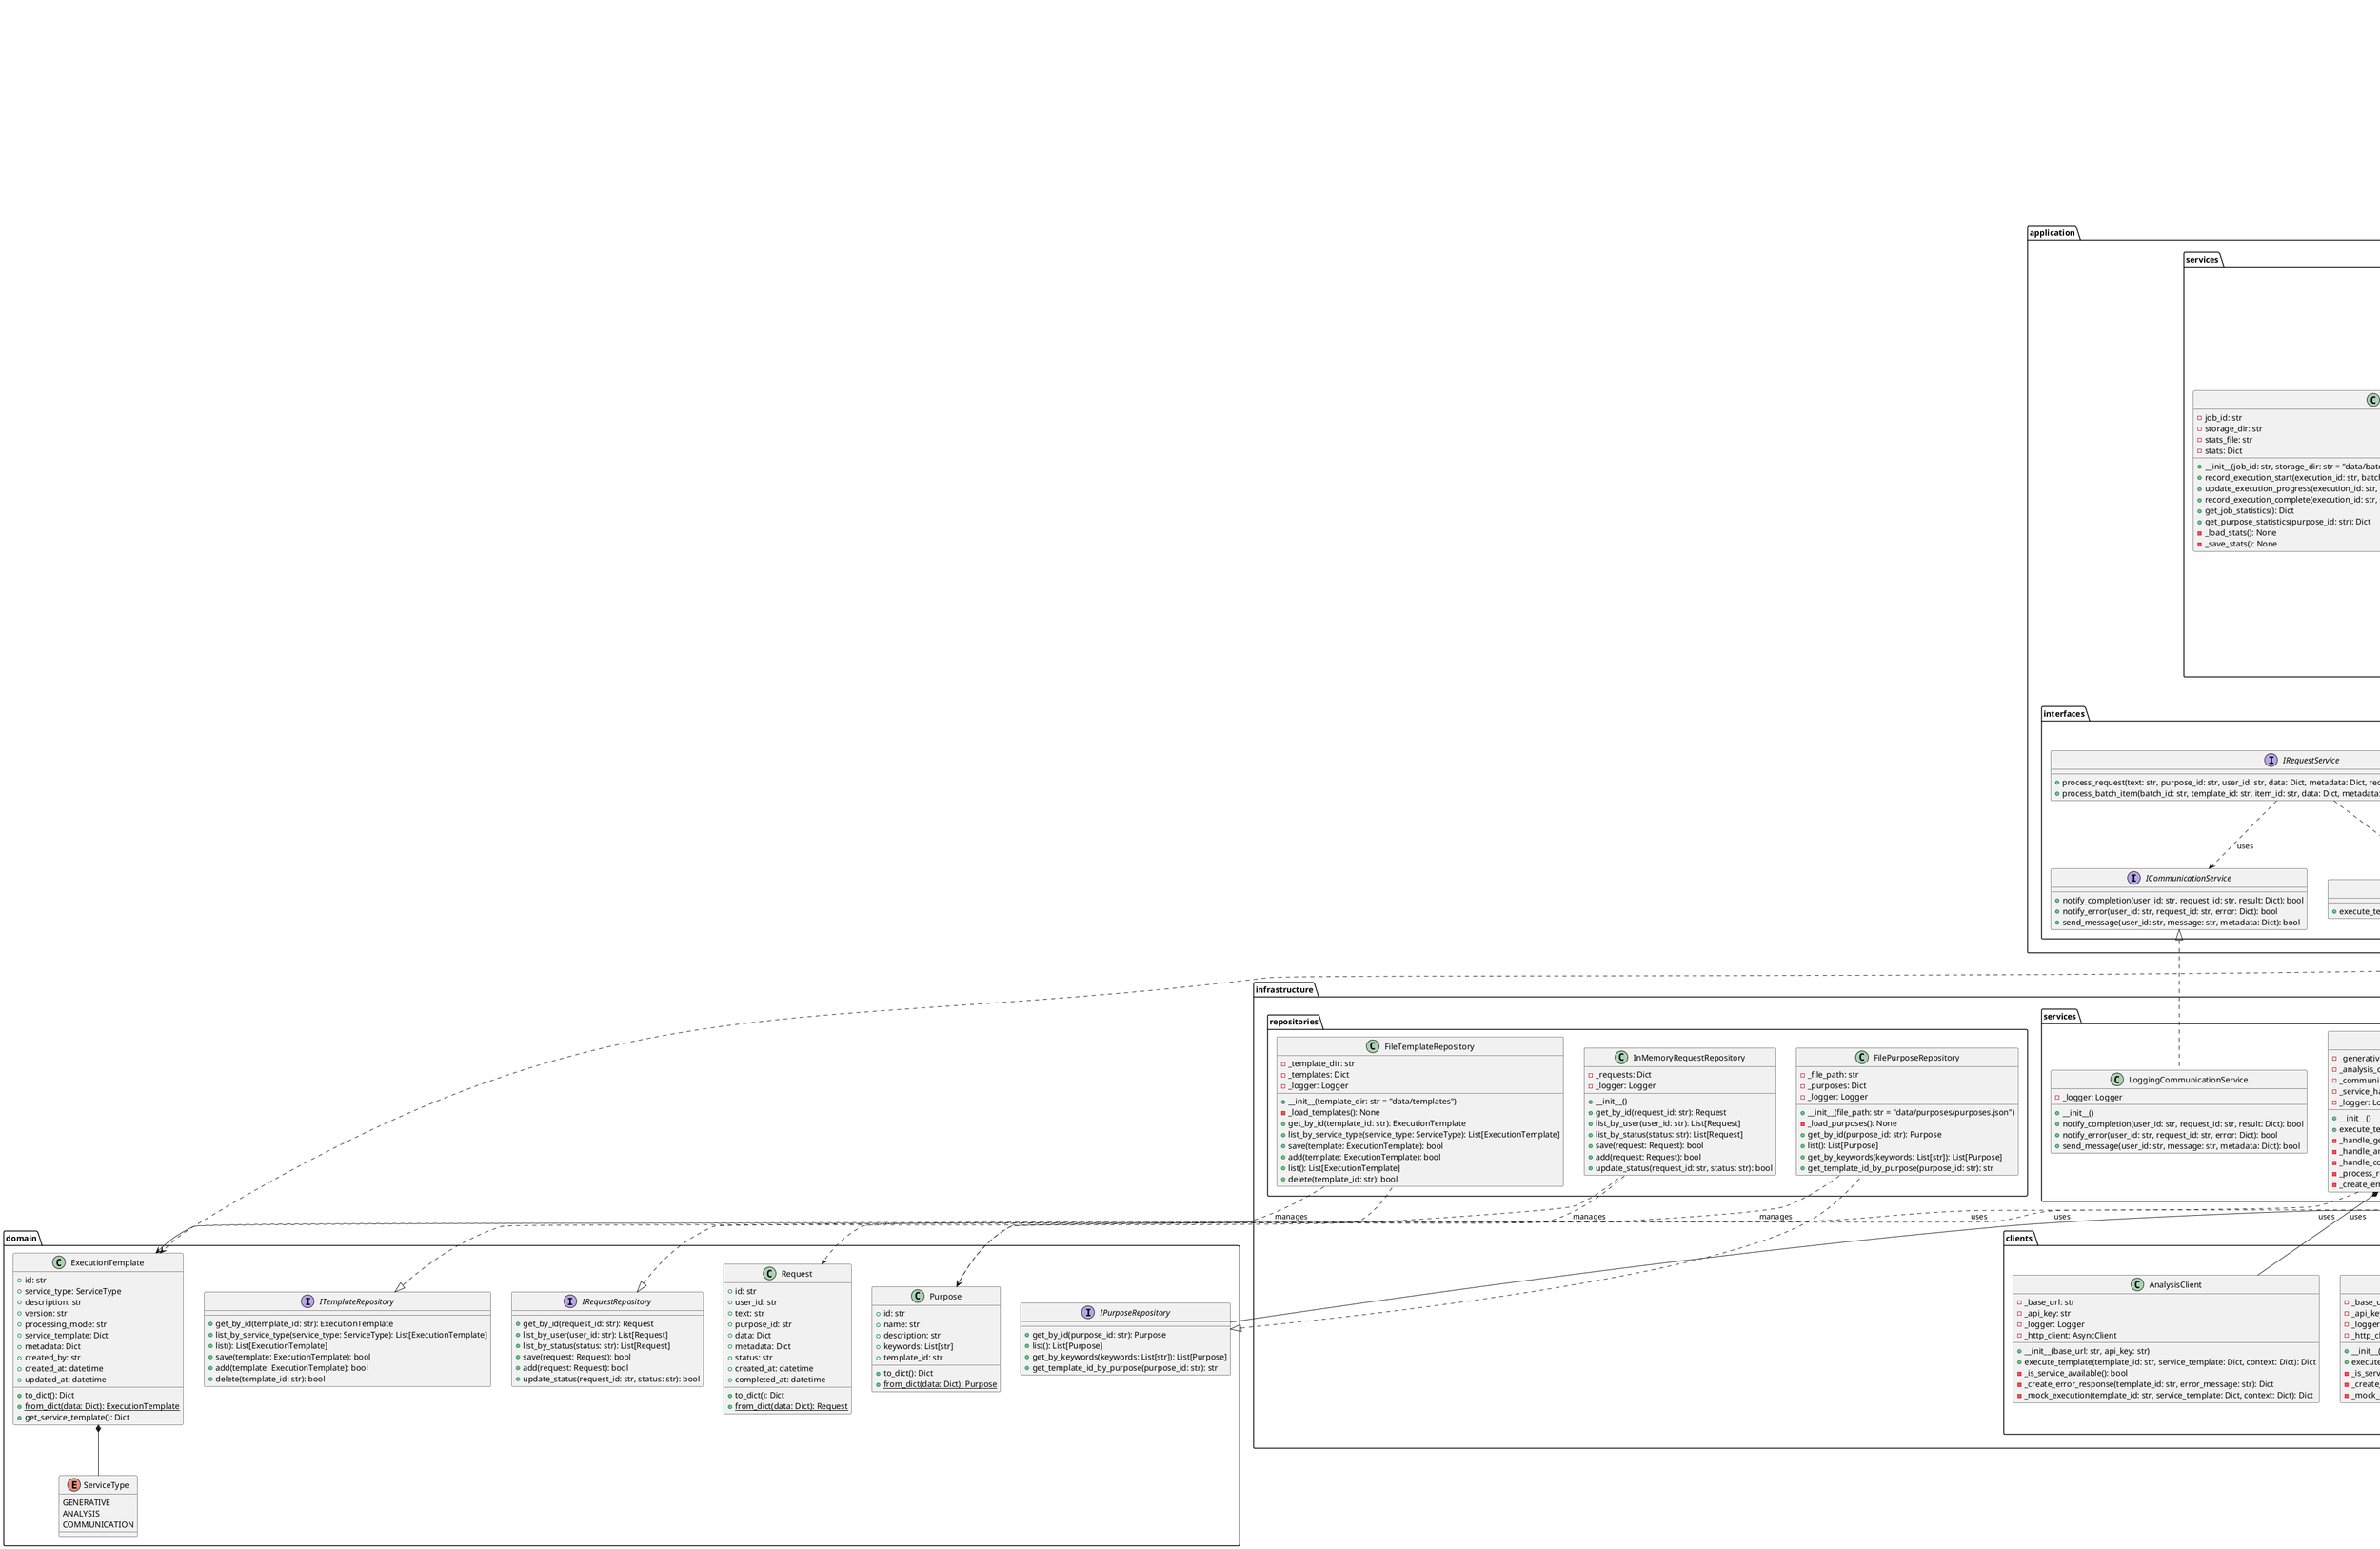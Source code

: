 @startuml Core Interfaces and Classes

' Define interfaces and classes
namespace domain {
    enum ServiceType {
        GENERATIVE
        ANALYSIS
        COMMUNICATION
    }
    
    class ExecutionTemplate {
        +id: str
        +service_type: ServiceType
        +description: str
        +version: str
        +processing_mode: str
        +service_template: Dict
        +metadata: Dict
        +created_by: str
        +created_at: datetime
        +updated_at: datetime
        +to_dict(): Dict
        +{static} from_dict(data: Dict): ExecutionTemplate
        +get_service_template(): Dict
    }
    
    class Purpose {
        +id: str
        +name: str
        +description: str
        +keywords: List[str]
        +template_id: str
        +to_dict(): Dict
        +{static} from_dict(data: Dict): Purpose
    }
    
    class Request {
        +id: str
        +user_id: str
        +text: str
        +purpose_id: str
        +data: Dict
        +metadata: Dict
        +status: str
        +created_at: datetime
        +completed_at: datetime
        +to_dict(): Dict
        +{static} from_dict(data: Dict): Request
    }
    
    interface ITemplateRepository {
        +get_by_id(template_id: str): ExecutionTemplate
        +list_by_service_type(service_type: ServiceType): List[ExecutionTemplate]
        +list(): List[ExecutionTemplate]
        +save(template: ExecutionTemplate): bool
        +add(template: ExecutionTemplate): bool
        +delete(template_id: str): bool
    }
    
    interface IRequestRepository {
        +get_by_id(request_id: str): Request
        +list_by_user(user_id: str): List[Request]
        +list_by_status(status: str): List[Request]
        +save(request: Request): bool
        +add(request: Request): bool
        +update_status(request_id: str, status: str): bool
    }
    
    interface IPurposeRepository {
        +get_by_id(purpose_id: str): Purpose
        +list(): List[Purpose]
        +get_by_keywords(keywords: List[str]): List[Purpose]
        +get_template_id_by_purpose(purpose_id: str): str
    }
}

namespace application.interfaces {
    interface IOrchestrationService {
        +execute_template(template: ExecutionTemplate, context: Dict): Dict
    }
    
    interface IRequestService {
        +process_request(text: str, purpose_id: str, user_id: str, data: Dict, metadata: Dict, request_id: str): Dict
        +process_batch_item(batch_id: str, template_id: str, item_id: str, data: Dict, metadata: Dict, batch_metadata: Dict, source: str): Dict
    }
    
    interface ITemplateService {
        +add_template(template_data: Dict): Dict
        +get_template(template_id: str): ExecutionTemplate
        +list_templates(service_type: ServiceType): List[ExecutionTemplate]
        +validate_template(template_data: Dict): Tuple[bool, str]
        +get_service_specific_template(template_id: str): Dict
        +get_template_by_purpose_id(purpose_id: str): ExecutionTemplate
    }
    
    interface INLPService {
        +detect_purpose_with_confidence(text: str): Tuple[str, float]
        +extract_keywords(text: str): List[str]
        +classify_text(text: str, categories: List[str]): Dict[str, float]
    }
    
    interface IContextService {
        +create_context(request: Request, template: ExecutionTemplate): Dict
        +update_context(context_id: str, data: Dict): Dict
        +get_context(context_id: str): Dict
        +delete_context(context_id: str): bool
        +create_batch_context(batch_id: str, metadata: Dict): Dict
        +update_batch_context(batch_id: str, data: Dict): Dict
    }
    
    interface ICommunicationService {
        +notify_completion(user_id: str, request_id: str, result: Dict): bool
        +notify_error(user_id: str, request_id: str, error: Dict): bool
        +send_message(user_id: str, message: str, metadata: Dict): bool
    }
}

namespace application.services {
    class BatchProcessor {
        +DEFAULT_BATCH_SIZE: int = 100
        -_request_service: IRequestService
        -_context_service: IContextService
        -_category_repository: ICategoryRepository
        -_logger: Logger
        -_active_batches: Dict[str, Dict]
        -_job_statistics: Dict[str, JobStatistics]
        -_retry_limit: int
        -_max_concurrent_items: int
        
        +__init__(request_service: IRequestService, context_service: IContextService, category_repository: ICategoryRepository, max_concurrent_items: int, retry_limit: int)
        +process_job(job_name: str, parameters: Dict = None): str
        +process_batch(batch_type: BatchType, items: List[Dict], template: ExecutionTemplate = None, metadata: Dict = None): str
        +get_batch_status(batch_id: str): Dict
        +cancel_batch(batch_id: str): bool
        +get_job_statistics(job_id: str): Dict
        +get_purpose_statistics(purpose_id: str): Dict
        -_process_batch(batch_id: str): None
        -_process_individual_batch(batch_id: str, job_config: Dict): Dict
        -_process_object_batch(batch_id: str, job_config: Dict): Dict
        -_process_combined_batch(batch_id: str, job_config: Dict): Dict
        -_process_individual_items(batch_id: str, items: List[Dict], template: ExecutionTemplate = None): None
        -_process_object_items(batch_id: str, items: List[Dict], template: ExecutionTemplate = None): None
        -_process_item(batch_id: str, request: Request, template: ExecutionTemplate = None): Dict
        -_distribute_results(batch_id: str, job_config: Dict, results: Dict): None
        -_create_request_from_item(item: Dict, batch_id: str): Request
        -_get_template(template_id: str): ExecutionTemplate
        -_get_default_items(filters: Dict, limit: int): List[Dict]
        -_get_job_config(job_name: str): Dict
        -_merge_parameters(job_config: Dict, parameters: Dict): Dict
        -_get_job_statistics(job_id: str): JobStatistics
        -_get_users_by_filters(filters: Dict): List[str]
        +stop(): None
        -_load_batch_configs(): None
    }
    
    class JobStatistics {
        -job_id: str
        -storage_dir: str
        -stats_file: str
        -stats: Dict
        
        +__init__(job_id: str, storage_dir: str = "data/batch/statistics")
        +record_execution_start(execution_id: str, batch_type: str, purpose_id: str, expected_count: int): None
        +update_execution_progress(execution_id: str, processed: int = 0, succeeded: int = 0, failed: int = 0): None
        +record_execution_complete(execution_id: str, status: str): None
        +get_job_statistics(): Dict
        +get_purpose_statistics(purpose_id: str): Dict
        -_load_stats(): None
        -_save_stats(): None
    }
}

namespace scheduler {
    class BatchScheduler {
        -_batch_processor: BatchProcessor
        -_scheduler: AsyncIOScheduler
        -_running: bool
        -_logger: Logger
        +__init__(batch_processor: BatchProcessor)
        +start(): None
        +stop(): None
        +schedule_batch_job(batch_id: str, template_id: str, items: List[Dict], metadata: Dict, source: str, schedule: Dict): str
        +cancel_job(job_id: str): bool
        +list_jobs(): List[Dict]
        -_run_batch_job(batch_id: str, template_id: str, items: List[Dict], metadata: Dict, source: str): None
        +{async} initialize(): None
    }
}

namespace infrastructure.services {
    class DefaultOrchestrationService {
        -_generative_client: GenerativeClient
        -_analysis_client: AnalysisClient
        -_communication_client: CommunicationClient
        -_service_handlers: Dict
        -_logger: Logger
        +__init__()
        +execute_template(template: ExecutionTemplate, context: Dict): Dict
        -_handle_generative(template: ExecutionTemplate, context: Dict): Dict
        -_handle_analysis(template: ExecutionTemplate, context: Dict): Dict
        -_handle_communication(template: ExecutionTemplate, context: Dict): Dict
        -_process_result(template: ExecutionTemplate, result: Dict): Dict
        -_create_error_response(template: ExecutionTemplate, context: Dict, error: str): Dict
    }
    
    class DefaultNLPService {
        -_purpose_repository: IPurposeRepository
        -_logger: Logger
        +__init__(purpose_repository: IPurposeRepository)
        +detect_purpose_with_confidence(text: str): Tuple[str, float]
        +extract_keywords(text: str): List[str]
        +classify_text(text: str, categories: List[str]): Dict[str, float]
        -_keyword_matching_algorithm(text: str, purposes: List[Purpose]): Tuple[str, float]
    }
    
    class DefaultContextService {
        -_storage_dir: str
        -_logger: Logger
        +__init__(storage_dir: str)
        +create_context(request: Request, template: ExecutionTemplate): Dict
        +update_context(context_id: str, data: Dict): Dict
        +get_context(context_id: str): Dict
        +delete_context(context_id: str): bool
        +create_batch_context(batch_id: str, metadata: Dict): Dict
        +update_batch_context(batch_id: str, data: Dict): Dict
        -_persist_context(context_id: str, context: Dict): bool
        -_load_context(context_id: str): Dict
    }
    
    class LoggingCommunicationService {
        -_logger: Logger
        +__init__()
        +notify_completion(user_id: str, request_id: str, result: Dict): bool
        +notify_error(user_id: str, request_id: str, error: Dict): bool
        +send_message(user_id: str, message: str, metadata: Dict): bool
    }
    
    class ConsultancyBotHandler {
        -_request_service: IRequestService
        -_logger: Logger
        +__init__(request_service: IRequestService)
        +handle_message(user_id: str, message: str, metadata: Dict): Dict
        -_prepare_context(user_id: str, metadata: Dict): Dict
        -_process_response(response: Dict): Dict
    }
}

namespace infrastructure.clients {
    class GenerativeClient {
        -_base_url: str
        -_api_key: str
        -_logger: Logger
        -_http_client: AsyncClient
        +__init__(base_url: str, api_key: str)
        +execute_template(template_id: str, service_template: Dict, context: Dict): Dict
        +execute_function(function_name: str, parameters: Dict, context: Dict): Dict
        +process_data(data: Dict, context: Dict): Dict
        -_is_service_available(): bool
        -_create_error_response(template_id: str, error_message: str): Dict
        -_mock_execution(template_id: str, service_template: Dict, context: Dict): Dict
        -_mock_function(function_name: str, parameters: Dict, context: Dict): Dict
        -_mock_processing(data: Dict, context: Dict): Dict
    }
    
    class AnalysisClient {
        -_base_url: str
        -_api_key: str
        -_logger: Logger
        -_http_client: AsyncClient
        +__init__(base_url: str, api_key: str)
        +execute_template(template_id: str, service_template: Dict, context: Dict): Dict
        -_is_service_available(): bool
        -_create_error_response(template_id: str, error_message: str): Dict
        -_mock_execution(template_id: str, service_template: Dict, context: Dict): Dict
    }
    
    class CommunicationClient {
        -_base_url: str
        -_api_key: str
        -_logger: Logger
        -_http_client: AsyncClient
        +__init__(base_url: str, api_key: str)
        +execute_template(template_id: str, service_template: Dict, context: Dict): Dict
        -_is_service_available(): bool
        -_create_error_response(template_id: str, error_message: str): Dict
        -_mock_execution(template_id: str, service_template: Dict, context: Dict): Dict
    }
}

namespace infrastructure.repositories {
    class FileTemplateRepository {
        -_template_dir: str
        -_templates: Dict
        -_logger: Logger
        +__init__(template_dir: str = "data/templates")
        -_load_templates(): None
        +get_by_id(template_id: str): ExecutionTemplate
        +list_by_service_type(service_type: ServiceType): List[ExecutionTemplate]
        +save(template: ExecutionTemplate): bool
        +add(template: ExecutionTemplate): bool
        +list(): List[ExecutionTemplate]
        +delete(template_id: str): bool
    }
    
    class InMemoryRequestRepository {
        -_requests: Dict
        -_logger: Logger
        +__init__()
        +get_by_id(request_id: str): Request
        +list_by_user(user_id: str): List[Request]
        +list_by_status(status: str): List[Request]
        +save(request: Request): bool
        +add(request: Request): bool
        +update_status(request_id: str, status: str): bool
    }
    
    class FilePurposeRepository {
        -_file_path: str
        -_purposes: Dict
        -_logger: Logger
        +__init__(file_path: str = "data/purposes/purposes.json")
        -_load_purposes(): None
        +get_by_id(purpose_id: str): Purpose
        +list(): List[Purpose]
        +get_by_keywords(keywords: List[str]): List[Purpose]
        +get_template_id_by_purpose(purpose_id: str): str
    }
}

' Define relationships
application.interfaces.IOrchestrationService <|.. infrastructure.services.DefaultOrchestrationService
application.interfaces.INLPService <|.. infrastructure.services.DefaultNLPService
application.interfaces.IContextService <|.. infrastructure.services.DefaultContextService
application.interfaces.ICommunicationService <|.. infrastructure.services.LoggingCommunicationService

domain.ITemplateRepository <|.. infrastructure.repositories.FileTemplateRepository
domain.IRequestRepository <|.. infrastructure.repositories.InMemoryRequestRepository
domain.IPurposeRepository <|.. infrastructure.repositories.FilePurposeRepository

domain.ExecutionTemplate *-- domain.ServiceType
application.services.BatchProcessor ..> application.interfaces.IRequestService : uses
application.services.BatchProcessor ..> application.interfaces.IContextService : uses
scheduler.BatchScheduler *-- application.services.BatchProcessor : uses

infrastructure.services.DefaultOrchestrationService ..> domain.ExecutionTemplate : uses
infrastructure.services.DefaultOrchestrationService *-- infrastructure.clients.GenerativeClient : uses
infrastructure.services.DefaultOrchestrationService *-- infrastructure.clients.AnalysisClient : uses
infrastructure.services.DefaultOrchestrationService *-- infrastructure.clients.CommunicationClient : uses

infrastructure.services.DefaultNLPService ..> domain.Purpose : uses
infrastructure.services.DefaultNLPService *-- domain.IPurposeRepository : uses

infrastructure.repositories.FileTemplateRepository ..> domain.ExecutionTemplate : manages
infrastructure.repositories.InMemoryRequestRepository ..> domain.Request : manages
infrastructure.repositories.FilePurposeRepository ..> domain.Purpose : manages

infrastructure.services.ConsultancyBotHandler ..> application.interfaces.IRequestService : uses

application.interfaces.ITemplateService ..> domain.ExecutionTemplate : uses
application.interfaces.IRequestService ..> application.interfaces.IOrchestrationService : uses
application.interfaces.IRequestService ..> application.interfaces.ICommunicationService : uses

@enduml 
